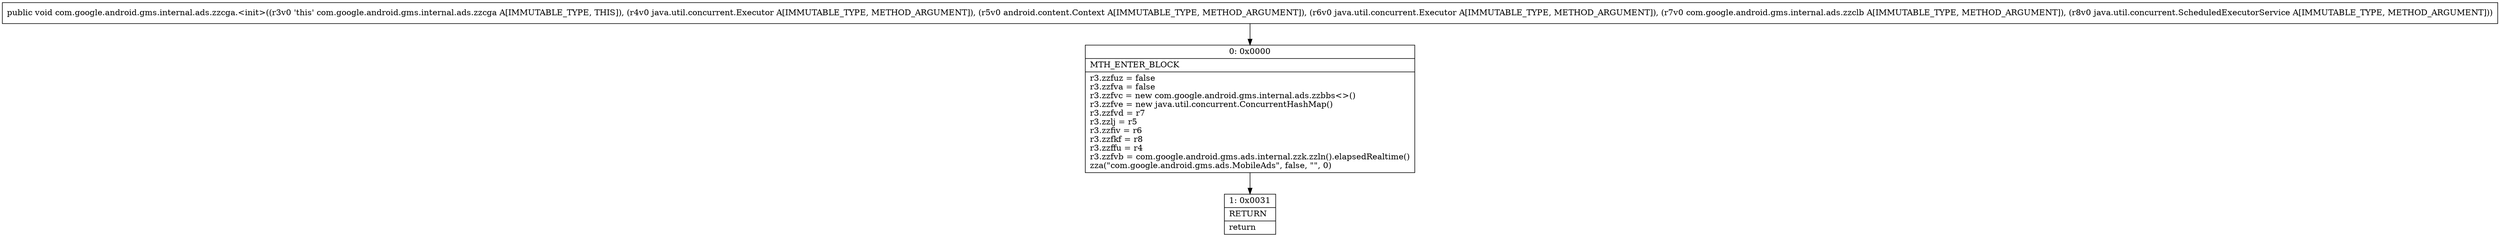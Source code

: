 digraph "CFG forcom.google.android.gms.internal.ads.zzcga.\<init\>(Ljava\/util\/concurrent\/Executor;Landroid\/content\/Context;Ljava\/util\/concurrent\/Executor;Lcom\/google\/android\/gms\/internal\/ads\/zzclb;Ljava\/util\/concurrent\/ScheduledExecutorService;)V" {
Node_0 [shape=record,label="{0\:\ 0x0000|MTH_ENTER_BLOCK\l|r3.zzfuz = false\lr3.zzfva = false\lr3.zzfvc = new com.google.android.gms.internal.ads.zzbbs\<\>()\lr3.zzfve = new java.util.concurrent.ConcurrentHashMap()\lr3.zzfvd = r7\lr3.zzlj = r5\lr3.zzfiv = r6\lr3.zzfkf = r8\lr3.zzffu = r4\lr3.zzfvb = com.google.android.gms.ads.internal.zzk.zzln().elapsedRealtime()\lzza(\"com.google.android.gms.ads.MobileAds\", false, \"\", 0)\l}"];
Node_1 [shape=record,label="{1\:\ 0x0031|RETURN\l|return\l}"];
MethodNode[shape=record,label="{public void com.google.android.gms.internal.ads.zzcga.\<init\>((r3v0 'this' com.google.android.gms.internal.ads.zzcga A[IMMUTABLE_TYPE, THIS]), (r4v0 java.util.concurrent.Executor A[IMMUTABLE_TYPE, METHOD_ARGUMENT]), (r5v0 android.content.Context A[IMMUTABLE_TYPE, METHOD_ARGUMENT]), (r6v0 java.util.concurrent.Executor A[IMMUTABLE_TYPE, METHOD_ARGUMENT]), (r7v0 com.google.android.gms.internal.ads.zzclb A[IMMUTABLE_TYPE, METHOD_ARGUMENT]), (r8v0 java.util.concurrent.ScheduledExecutorService A[IMMUTABLE_TYPE, METHOD_ARGUMENT])) }"];
MethodNode -> Node_0;
Node_0 -> Node_1;
}

